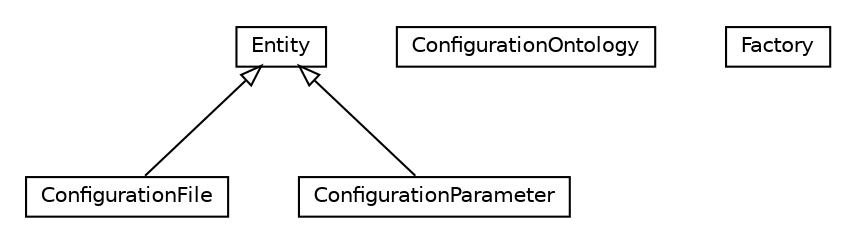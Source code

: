 #!/usr/local/bin/dot
#
# Class diagram 
# Generated by UMLGraph version R5_6-24-gf6e263 (http://www.umlgraph.org/)
#

digraph G {
	edge [fontname="Helvetica",fontsize=10,labelfontname="Helvetica",labelfontsize=10];
	node [fontname="Helvetica",fontsize=10,shape=plaintext];
	nodesep=0.25;
	ranksep=0.5;
	// org.universAAL.middleware.managers.configuration.core.owl.ConfigurationFile
	c35426 [label=<<table title="org.universAAL.middleware.managers.configuration.core.owl.ConfigurationFile" border="0" cellborder="1" cellspacing="0" cellpadding="2" port="p" href="./ConfigurationFile.html">
		<tr><td><table border="0" cellspacing="0" cellpadding="1">
<tr><td align="center" balign="center"> ConfigurationFile </td></tr>
		</table></td></tr>
		</table>>, URL="./ConfigurationFile.html", fontname="Helvetica", fontcolor="black", fontsize=10.0];
	// org.universAAL.middleware.managers.configuration.core.owl.ConfigurationParameter
	c35427 [label=<<table title="org.universAAL.middleware.managers.configuration.core.owl.ConfigurationParameter" border="0" cellborder="1" cellspacing="0" cellpadding="2" port="p" href="./ConfigurationParameter.html">
		<tr><td><table border="0" cellspacing="0" cellpadding="1">
<tr><td align="center" balign="center"> ConfigurationParameter </td></tr>
		</table></td></tr>
		</table>>, URL="./ConfigurationParameter.html", fontname="Helvetica", fontcolor="black", fontsize=10.0];
	// org.universAAL.middleware.managers.configuration.core.owl.ConfigurationOntology
	c35428 [label=<<table title="org.universAAL.middleware.managers.configuration.core.owl.ConfigurationOntology" border="0" cellborder="1" cellspacing="0" cellpadding="2" port="p" href="./ConfigurationOntology.html">
		<tr><td><table border="0" cellspacing="0" cellpadding="1">
<tr><td align="center" balign="center"> ConfigurationOntology </td></tr>
		</table></td></tr>
		</table>>, URL="./ConfigurationOntology.html", fontname="Helvetica", fontcolor="black", fontsize=10.0];
	// org.universAAL.middleware.managers.configuration.core.owl.ConfigurationOntology.Factory
	c35429 [label=<<table title="org.universAAL.middleware.managers.configuration.core.owl.ConfigurationOntology.Factory" border="0" cellborder="1" cellspacing="0" cellpadding="2" port="p" href="./ConfigurationOntology.Factory.html">
		<tr><td><table border="0" cellspacing="0" cellpadding="1">
<tr><td align="center" balign="center"> Factory </td></tr>
		</table></td></tr>
		</table>>, URL="./ConfigurationOntology.Factory.html", fontname="Helvetica", fontcolor="black", fontsize=10.0];
	// org.universAAL.middleware.managers.configuration.core.owl.Entity
	c35430 [label=<<table title="org.universAAL.middleware.managers.configuration.core.owl.Entity" border="0" cellborder="1" cellspacing="0" cellpadding="2" port="p" href="./Entity.html">
		<tr><td><table border="0" cellspacing="0" cellpadding="1">
<tr><td align="center" balign="center"> Entity </td></tr>
		</table></td></tr>
		</table>>, URL="./Entity.html", fontname="Helvetica", fontcolor="black", fontsize=10.0];
	//org.universAAL.middleware.managers.configuration.core.owl.ConfigurationFile extends org.universAAL.middleware.managers.configuration.core.owl.Entity
	c35430:p -> c35426:p [dir=back,arrowtail=empty];
	//org.universAAL.middleware.managers.configuration.core.owl.ConfigurationParameter extends org.universAAL.middleware.managers.configuration.core.owl.Entity
	c35430:p -> c35427:p [dir=back,arrowtail=empty];
}

